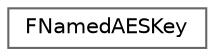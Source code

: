 digraph "Graphical Class Hierarchy"
{
 // INTERACTIVE_SVG=YES
 // LATEX_PDF_SIZE
  bgcolor="transparent";
  edge [fontname=Helvetica,fontsize=10,labelfontname=Helvetica,labelfontsize=10];
  node [fontname=Helvetica,fontsize=10,shape=box,height=0.2,width=0.4];
  rankdir="LR";
  Node0 [id="Node000000",label="FNamedAESKey",height=0.2,width=0.4,color="grey40", fillcolor="white", style="filled",URL="$d1/d51/structFNamedAESKey.html",tooltip=" "];
}

